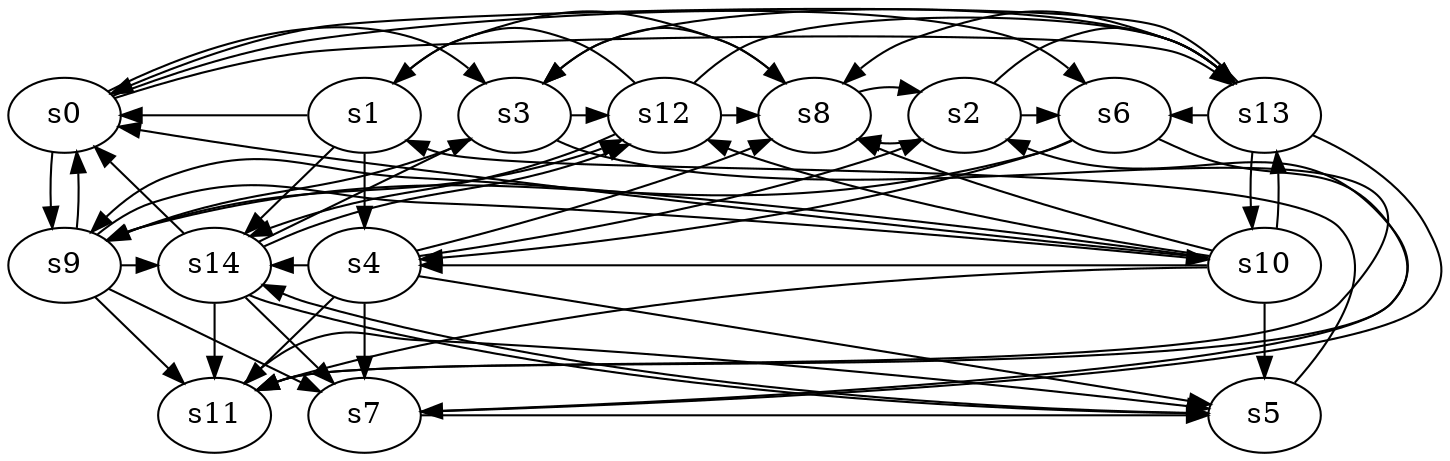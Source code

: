 digraph game_0721_complex_15 {
    s0 [name="s0", player=0];
    s1 [name="s1", player=1];
    s2 [name="s2", player=1, target=1];
    s3 [name="s3", player=1, target=1];
    s4 [name="s4", player=1];
    s5 [name="s5", player=0];
    s6 [name="s6", player=1];
    s7 [name="s7", player=0, target=1];
    s8 [name="s8", player=0, target=1];
    s9 [name="s9", player=0];
    s10 [name="s10", player=1];
    s11 [name="s11", player=0];
    s12 [name="s12", player=1];
    s13 [name="s13", player=0];
    s14 [name="s14", player=0, target=1];

    s0 -> s3 [constraint="!(time % 6 == 5)"];
    s0 -> s6 [constraint="time == 6 || time == 7 || time == 27"];
    s0 -> s9;
    s0 -> s13 [constraint="time % 4 == 0"];
    s1 -> s0 [constraint="time == 11"];
    s1 -> s4;
    s1 -> s8 [constraint="time == 14 || time == 17"];
    s1 -> s14 [constraint="time % 3 == 1 && time % 3 == 0"];
    s2 -> s6 [constraint="time % 3 == 0 && time % 4 == 3"];
    s2 -> s8 [constraint="!(time % 2 == 0)"];
    s2 -> s13 [constraint="time % 2 == 1 && time % 3 == 1"];
    s3 -> s9 [constraint="time % 2 == 1 && time % 4 == 3"];
    s3 -> s11 [constraint="!(time % 2 == 0)"];
    s3 -> s12 [constraint="time % 4 == 1"];
    s4 -> s2 [constraint="time % 4 == 2"];
    s4 -> s5 [constraint="time == 6"];
    s4 -> s7;
    s4 -> s8 [constraint="!(time % 2 == 1)"];
    s4 -> s11;
    s4 -> s14 [constraint="!(time % 5 == 4)"];
    s5 -> s1 [constraint="time == 1 || time == 6"];
    s5 -> s14 [constraint="time == 4 || time == 6 || time == 12 || time == 20 || time == 21"];
    s6 -> s4 [constraint="time % 3 == 0 || time % 3 == 0"];
    s6 -> s9 [constraint="time == 8 || time == 14 || time == 23 || time == 27"];
    s6 -> s11 [constraint="time % 8 == 6"];
    s7 -> s2 [constraint="time % 2 == 0 || time % 5 == 4"];
    s7 -> s5 [constraint="time % 2 == 0 || time % 2 == 1"];
    s8 -> s2 [constraint="!(time % 3 == 2)"];
    s8 -> s3 [constraint="time % 4 == 0 || time % 4 == 3"];
    s9 -> s0 [constraint="!(time % 4 == 3)"];
    s9 -> s7 [constraint="time % 4 == 2 && time % 4 == 0"];
    s9 -> s10 [constraint="!(time % 6 == 2)"];
    s9 -> s11 [constraint="time % 2 == 0 && time % 5 == 0"];
    s9 -> s12 [constraint="time % 8 == 4"];
    s9 -> s14 [constraint="!(time % 4 == 2)"];
    s10 -> s0 [constraint="time == 5 || time == 11"];
    s10 -> s4 [constraint="time % 2 == 0 && time % 4 == 3"];
    s10 -> s5;
    s10 -> s8 [constraint="time % 2 == 1 && time % 3 == 1"];
    s10 -> s9 [constraint="time == 0 || time == 7 || time == 9"];
    s10 -> s11 [constraint="!(time % 5 == 3)"];
    s10 -> s12 [constraint="time % 3 == 0 && time % 5 == 2"];
    s10 -> s13 [constraint="!(time % 6 == 1)"];
    s11 -> s5 [constraint="time % 5 == 1 || time % 4 == 3"];
    s12 -> s1 [constraint="time % 4 == 2 && time % 3 == 1"];
    s12 -> s8 [constraint="time == 3 || time == 7 || time == 13 || time == 16 || time == 18"];
    s12 -> s13 [constraint="!(time % 4 == 0)"];
    s12 -> s14 [constraint="time == 4 || time == 5 || time == 6 || time == 7 || time == 11"];
    s13 -> s0 [constraint="time % 6 == 1"];
    s13 -> s3 [constraint="time == 3 || time == 20 || time == 22"];
    s13 -> s6 [constraint="time % 5 == 1 || time % 2 == 0"];
    s13 -> s7 [constraint="time == 13 || time == 16"];
    s13 -> s8 [constraint="time % 2 == 0"];
    s13 -> s10;
    s14 -> s0 [constraint="!(time % 3 == 1)"];
    s14 -> s3 [constraint="time % 4 == 0 || time % 3 == 1"];
    s14 -> s5 [constraint="time % 2 == 1 || time % 3 == 1"];
    s14 -> s7 [constraint="time == 0 || time == 4 || time == 16 || time == 24"];
    s14 -> s11;
    s14 -> s12 [constraint="!(time % 3 == 0)"];
}
